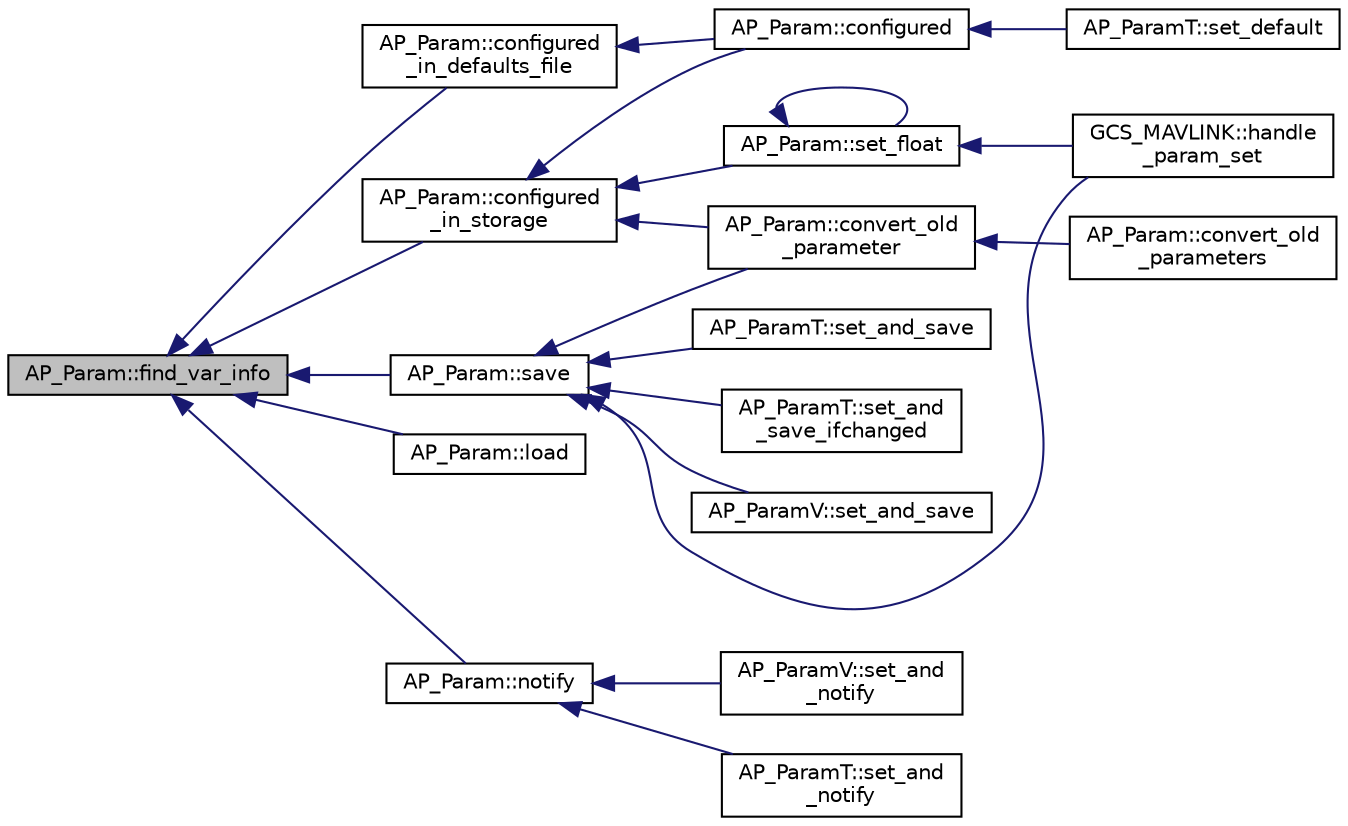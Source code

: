 digraph "AP_Param::find_var_info"
{
 // INTERACTIVE_SVG=YES
  edge [fontname="Helvetica",fontsize="10",labelfontname="Helvetica",labelfontsize="10"];
  node [fontname="Helvetica",fontsize="10",shape=record];
  rankdir="LR";
  Node1 [label="AP_Param::find_var_info",height=0.2,width=0.4,color="black", fillcolor="grey75", style="filled", fontcolor="black"];
  Node1 -> Node2 [dir="back",color="midnightblue",fontsize="10",style="solid",fontname="Helvetica"];
  Node2 [label="AP_Param::configured\l_in_defaults_file",height=0.2,width=0.4,color="black", fillcolor="white", style="filled",URL="$classAP__Param.html#a1b09106d45234cbb5307898d80effd8c"];
  Node2 -> Node3 [dir="back",color="midnightblue",fontsize="10",style="solid",fontname="Helvetica"];
  Node3 [label="AP_Param::configured",height=0.2,width=0.4,color="black", fillcolor="white", style="filled",URL="$classAP__Param.html#a60934eed4cae32483c185fed4cd6f2fa"];
  Node3 -> Node4 [dir="back",color="midnightblue",fontsize="10",style="solid",fontname="Helvetica"];
  Node4 [label="AP_ParamT::set_default",height=0.2,width=0.4,color="black", fillcolor="white", style="filled",URL="$classAP__ParamT.html#a2f5275aa6f7bfe76f576f9aa13282089"];
  Node1 -> Node5 [dir="back",color="midnightblue",fontsize="10",style="solid",fontname="Helvetica"];
  Node5 [label="AP_Param::configured\l_in_storage",height=0.2,width=0.4,color="black", fillcolor="white", style="filled",URL="$classAP__Param.html#a4b0a9c95aab15865b5515d068634d220"];
  Node5 -> Node3 [dir="back",color="midnightblue",fontsize="10",style="solid",fontname="Helvetica"];
  Node5 -> Node6 [dir="back",color="midnightblue",fontsize="10",style="solid",fontname="Helvetica"];
  Node6 [label="AP_Param::convert_old\l_parameter",height=0.2,width=0.4,color="black", fillcolor="white", style="filled",URL="$classAP__Param.html#a654a77016ef0dadc5426cbeda0c70662"];
  Node6 -> Node7 [dir="back",color="midnightblue",fontsize="10",style="solid",fontname="Helvetica"];
  Node7 [label="AP_Param::convert_old\l_parameters",height=0.2,width=0.4,color="black", fillcolor="white", style="filled",URL="$classAP__Param.html#ab0fc2976026f41763aa102cd2e67fbb0"];
  Node5 -> Node8 [dir="back",color="midnightblue",fontsize="10",style="solid",fontname="Helvetica"];
  Node8 [label="AP_Param::set_float",height=0.2,width=0.4,color="black", fillcolor="white", style="filled",URL="$classAP__Param.html#a8e39a797c459da1df94a40bb92e8ea2b"];
  Node8 -> Node8 [dir="back",color="midnightblue",fontsize="10",style="solid",fontname="Helvetica"];
  Node8 -> Node9 [dir="back",color="midnightblue",fontsize="10",style="solid",fontname="Helvetica"];
  Node9 [label="GCS_MAVLINK::handle\l_param_set",height=0.2,width=0.4,color="black", fillcolor="white", style="filled",URL="$structGCS__MAVLINK.html#ae8138868be824c9478307c705a0e6763"];
  Node1 -> Node10 [dir="back",color="midnightblue",fontsize="10",style="solid",fontname="Helvetica"];
  Node10 [label="AP_Param::load",height=0.2,width=0.4,color="black", fillcolor="white", style="filled",URL="$classAP__Param.html#acc7389e0ddc7f46347692a18c43a8d80"];
  Node1 -> Node11 [dir="back",color="midnightblue",fontsize="10",style="solid",fontname="Helvetica"];
  Node11 [label="AP_Param::notify",height=0.2,width=0.4,color="black", fillcolor="white", style="filled",URL="$classAP__Param.html#aba65529d8f02fe19a3a3e965733299e3"];
  Node11 -> Node12 [dir="back",color="midnightblue",fontsize="10",style="solid",fontname="Helvetica"];
  Node12 [label="AP_ParamT::set_and\l_notify",height=0.2,width=0.4,color="black", fillcolor="white", style="filled",URL="$classAP__ParamT.html#a62b1304c3772c44d2ec6f89539783eb3"];
  Node11 -> Node13 [dir="back",color="midnightblue",fontsize="10",style="solid",fontname="Helvetica"];
  Node13 [label="AP_ParamV::set_and\l_notify",height=0.2,width=0.4,color="black", fillcolor="white", style="filled",URL="$classAP__ParamV.html#ae08489200f14ff69e81f561f7faf47c5"];
  Node1 -> Node14 [dir="back",color="midnightblue",fontsize="10",style="solid",fontname="Helvetica"];
  Node14 [label="AP_Param::save",height=0.2,width=0.4,color="black", fillcolor="white", style="filled",URL="$classAP__Param.html#ae498713a1575d30e9a10507d76c15e86"];
  Node14 -> Node6 [dir="back",color="midnightblue",fontsize="10",style="solid",fontname="Helvetica"];
  Node14 -> Node15 [dir="back",color="midnightblue",fontsize="10",style="solid",fontname="Helvetica"];
  Node15 [label="AP_ParamT::set_and_save",height=0.2,width=0.4,color="black", fillcolor="white", style="filled",URL="$classAP__ParamT.html#a25edf0e710f7be745fcf64636ba69be8"];
  Node14 -> Node16 [dir="back",color="midnightblue",fontsize="10",style="solid",fontname="Helvetica"];
  Node16 [label="AP_ParamT::set_and\l_save_ifchanged",height=0.2,width=0.4,color="black", fillcolor="white", style="filled",URL="$classAP__ParamT.html#a950a2a2acb4a1073314733cd0856f31f"];
  Node14 -> Node17 [dir="back",color="midnightblue",fontsize="10",style="solid",fontname="Helvetica"];
  Node17 [label="AP_ParamV::set_and_save",height=0.2,width=0.4,color="black", fillcolor="white", style="filled",URL="$classAP__ParamV.html#ad0e5c746e1c9ae91c58e17e84f5ea390"];
  Node14 -> Node9 [dir="back",color="midnightblue",fontsize="10",style="solid",fontname="Helvetica"];
}
